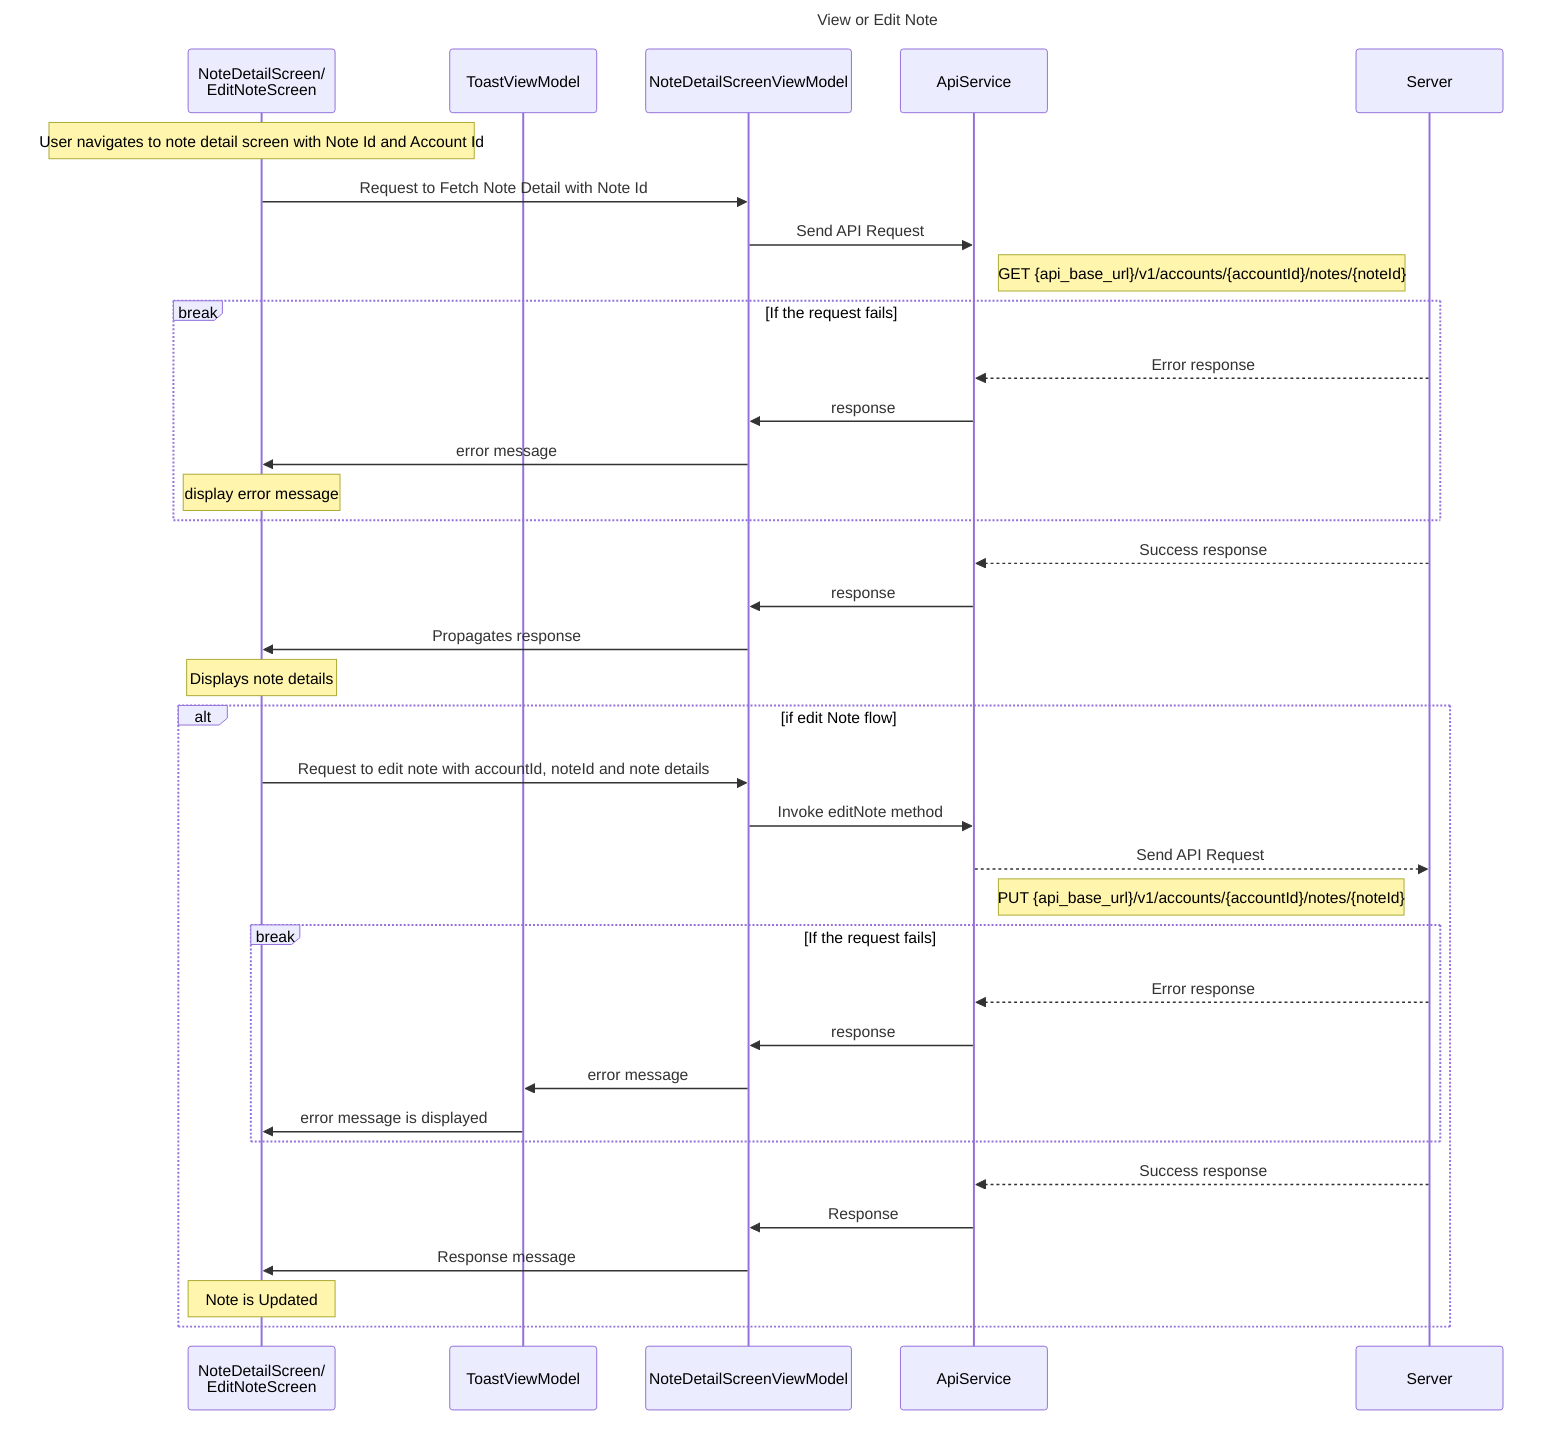 sequenceDiagram
    title View or Edit Note

    participant NDS as NoteDetailScreen/<br>EditNoteScreen
    participant TVM as ToastViewModel
    participant NDSVM as NoteDetailScreenViewModel
    participant AS as ApiService
    participant S as Server

        note over NDS: User navigates to note detail screen with Note Id and Account Id
        NDS ->> NDSVM: Request to Fetch Note Detail with Note Id
        NDSVM ->> AS: Send API Request
        note right of AS: GET {api_base_url}/v1/accounts/{accountId}/notes/{noteId}

        break If the request fails
            S-->>AS: Error response
            AS->>NDSVM: response
            NDSVM->>NDS: error message
            note over NDS: display error message
        end

        S-->>AS: Success response
        AS->>NDSVM: response
        NDSVM->>NDS: Propagates response
        note over NDS: Displays note details

    alt if edit Note flow
        NDS->>NDSVM: Request to edit note with accountId, noteId and note details
        NDSVM->>AS: Invoke editNote method
        AS-->>S: Send API Request
        note right of AS: PUT {api_base_url}/v1/accounts/{accountId}/notes/{noteId}

        break If the request fails
            S-->>AS: Error response
            AS->>NDSVM: response
            NDSVM->>TVM: error message
            TVM->>NDS: error message is displayed
        end

        S-->>AS: Success response
        AS->>NDSVM: Response
        NDSVM->>NDS: Response message
        note over NDS: Note is Updated
    end